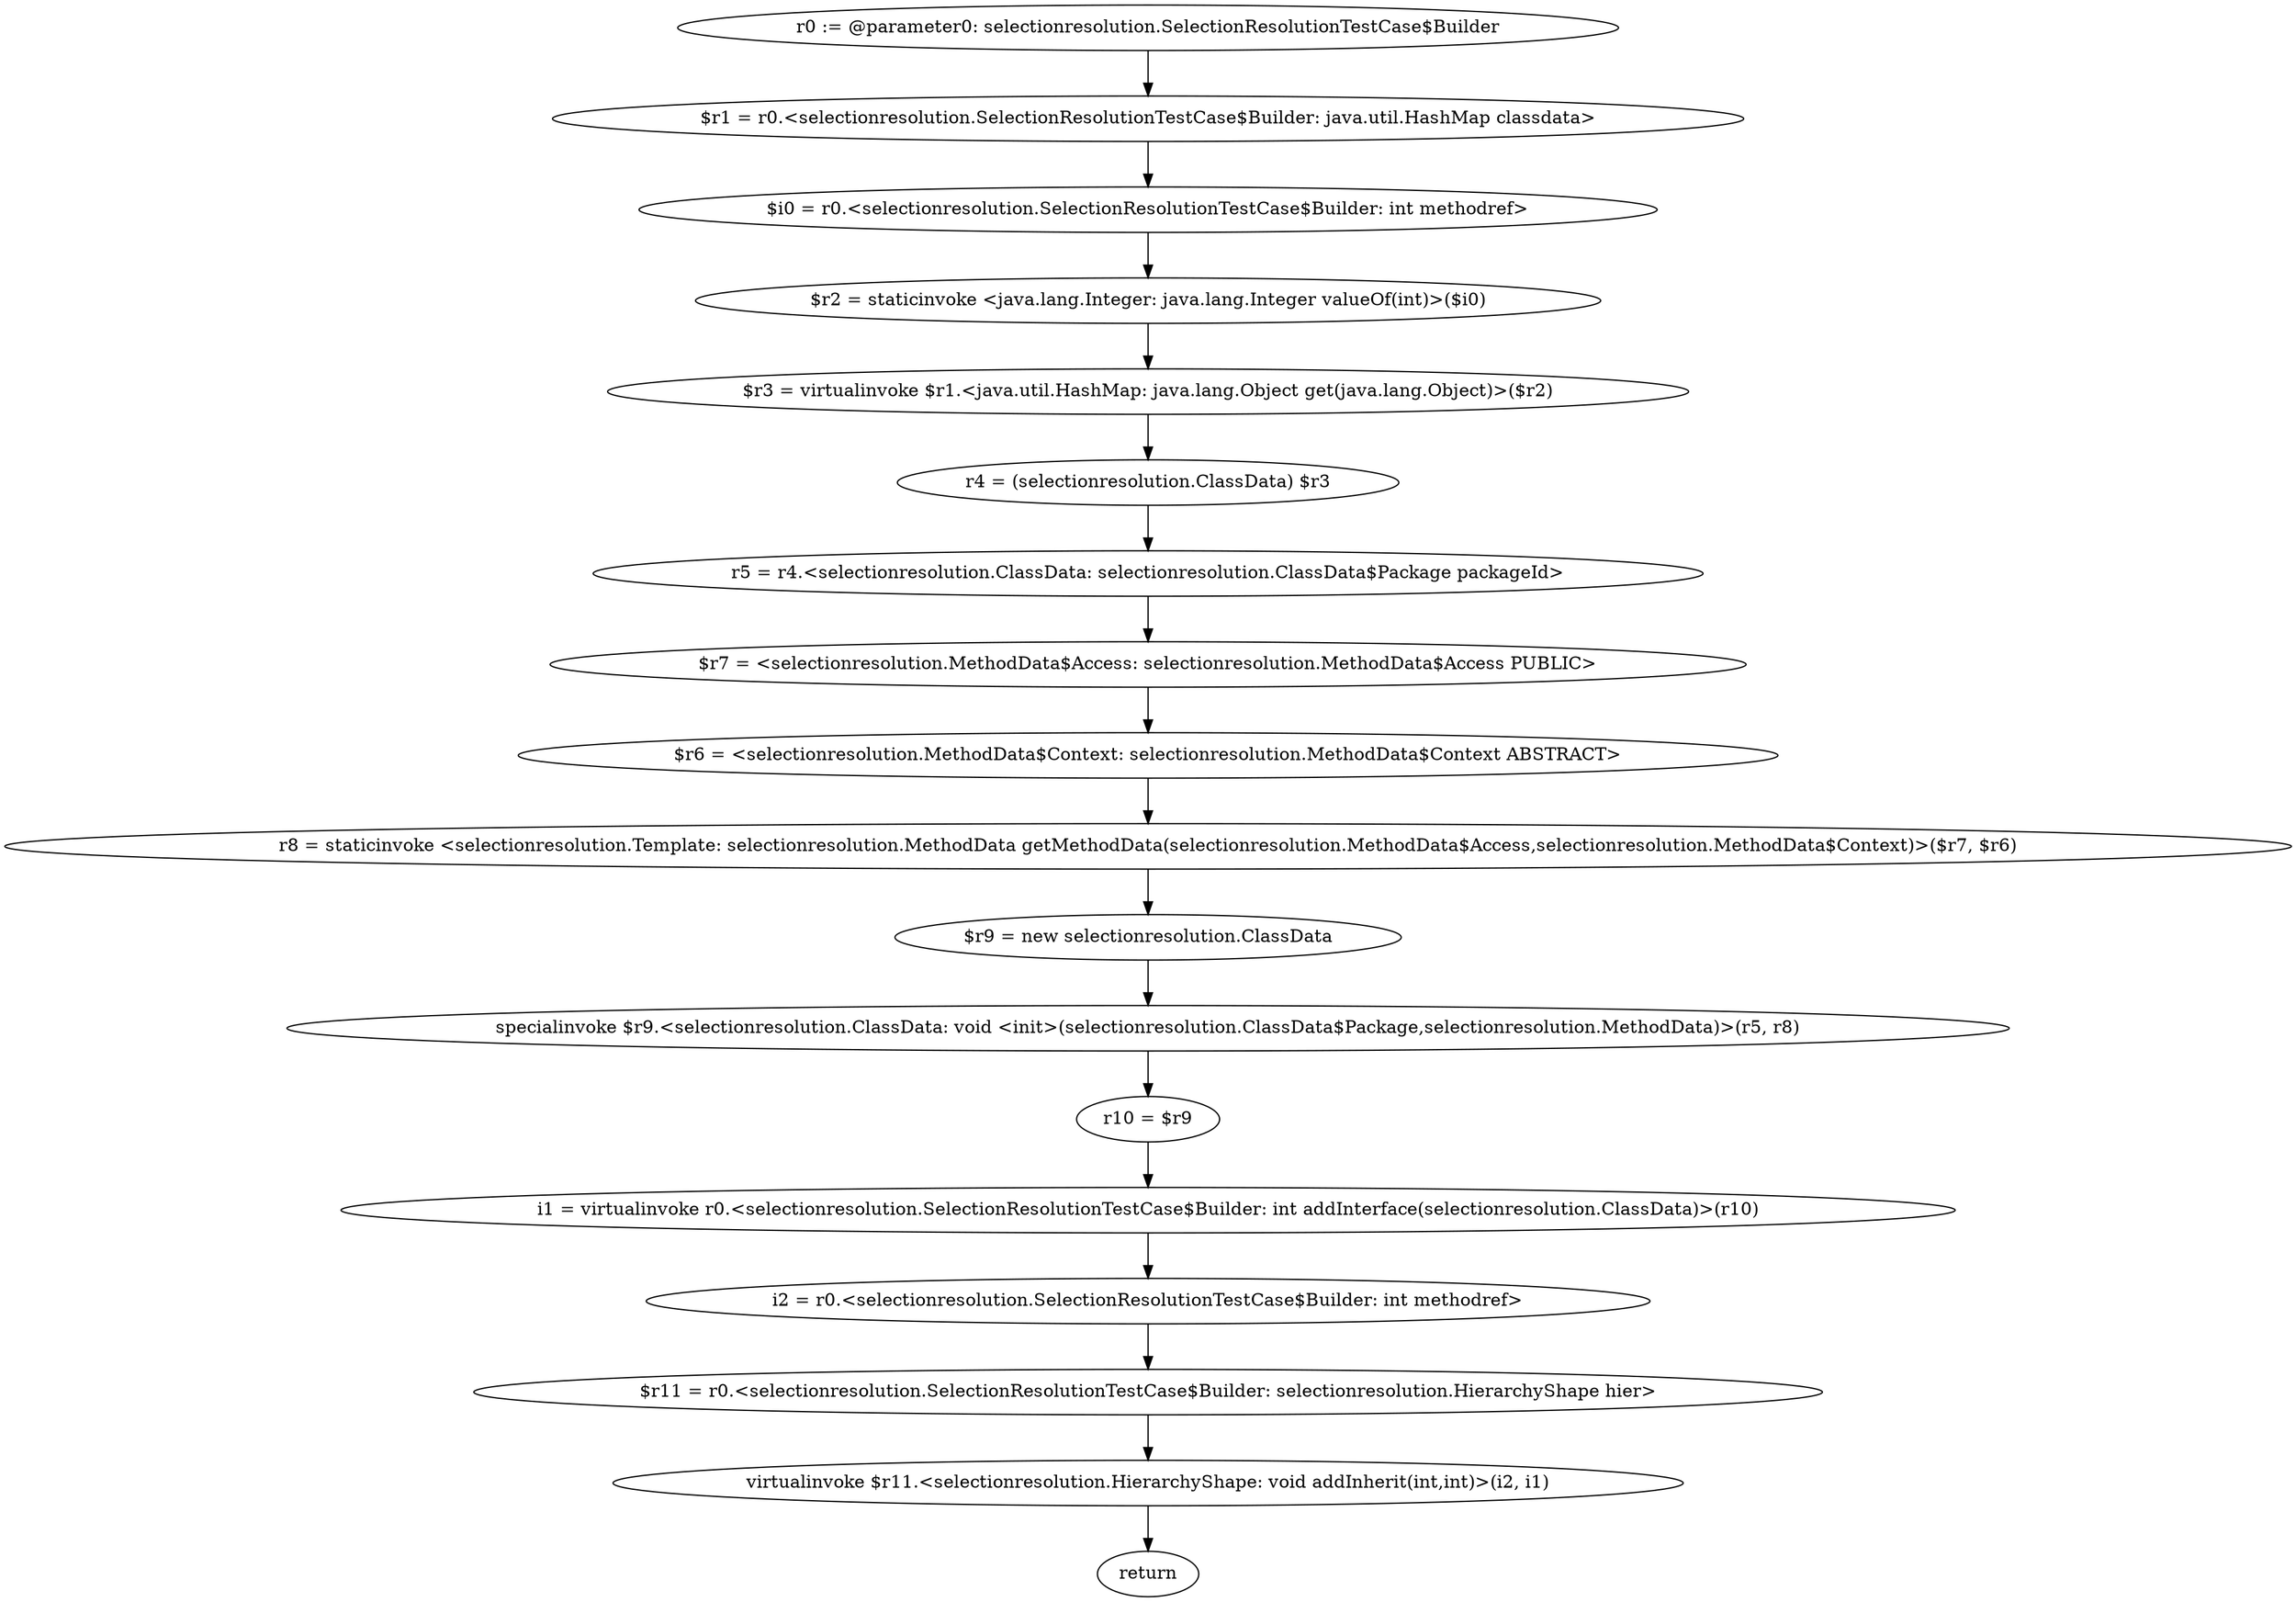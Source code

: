 digraph "unitGraph" {
    "r0 := @parameter0: selectionresolution.SelectionResolutionTestCase$Builder"
    "$r1 = r0.<selectionresolution.SelectionResolutionTestCase$Builder: java.util.HashMap classdata>"
    "$i0 = r0.<selectionresolution.SelectionResolutionTestCase$Builder: int methodref>"
    "$r2 = staticinvoke <java.lang.Integer: java.lang.Integer valueOf(int)>($i0)"
    "$r3 = virtualinvoke $r1.<java.util.HashMap: java.lang.Object get(java.lang.Object)>($r2)"
    "r4 = (selectionresolution.ClassData) $r3"
    "r5 = r4.<selectionresolution.ClassData: selectionresolution.ClassData$Package packageId>"
    "$r7 = <selectionresolution.MethodData$Access: selectionresolution.MethodData$Access PUBLIC>"
    "$r6 = <selectionresolution.MethodData$Context: selectionresolution.MethodData$Context ABSTRACT>"
    "r8 = staticinvoke <selectionresolution.Template: selectionresolution.MethodData getMethodData(selectionresolution.MethodData$Access,selectionresolution.MethodData$Context)>($r7, $r6)"
    "$r9 = new selectionresolution.ClassData"
    "specialinvoke $r9.<selectionresolution.ClassData: void <init>(selectionresolution.ClassData$Package,selectionresolution.MethodData)>(r5, r8)"
    "r10 = $r9"
    "i1 = virtualinvoke r0.<selectionresolution.SelectionResolutionTestCase$Builder: int addInterface(selectionresolution.ClassData)>(r10)"
    "i2 = r0.<selectionresolution.SelectionResolutionTestCase$Builder: int methodref>"
    "$r11 = r0.<selectionresolution.SelectionResolutionTestCase$Builder: selectionresolution.HierarchyShape hier>"
    "virtualinvoke $r11.<selectionresolution.HierarchyShape: void addInherit(int,int)>(i2, i1)"
    "return"
    "r0 := @parameter0: selectionresolution.SelectionResolutionTestCase$Builder"->"$r1 = r0.<selectionresolution.SelectionResolutionTestCase$Builder: java.util.HashMap classdata>";
    "$r1 = r0.<selectionresolution.SelectionResolutionTestCase$Builder: java.util.HashMap classdata>"->"$i0 = r0.<selectionresolution.SelectionResolutionTestCase$Builder: int methodref>";
    "$i0 = r0.<selectionresolution.SelectionResolutionTestCase$Builder: int methodref>"->"$r2 = staticinvoke <java.lang.Integer: java.lang.Integer valueOf(int)>($i0)";
    "$r2 = staticinvoke <java.lang.Integer: java.lang.Integer valueOf(int)>($i0)"->"$r3 = virtualinvoke $r1.<java.util.HashMap: java.lang.Object get(java.lang.Object)>($r2)";
    "$r3 = virtualinvoke $r1.<java.util.HashMap: java.lang.Object get(java.lang.Object)>($r2)"->"r4 = (selectionresolution.ClassData) $r3";
    "r4 = (selectionresolution.ClassData) $r3"->"r5 = r4.<selectionresolution.ClassData: selectionresolution.ClassData$Package packageId>";
    "r5 = r4.<selectionresolution.ClassData: selectionresolution.ClassData$Package packageId>"->"$r7 = <selectionresolution.MethodData$Access: selectionresolution.MethodData$Access PUBLIC>";
    "$r7 = <selectionresolution.MethodData$Access: selectionresolution.MethodData$Access PUBLIC>"->"$r6 = <selectionresolution.MethodData$Context: selectionresolution.MethodData$Context ABSTRACT>";
    "$r6 = <selectionresolution.MethodData$Context: selectionresolution.MethodData$Context ABSTRACT>"->"r8 = staticinvoke <selectionresolution.Template: selectionresolution.MethodData getMethodData(selectionresolution.MethodData$Access,selectionresolution.MethodData$Context)>($r7, $r6)";
    "r8 = staticinvoke <selectionresolution.Template: selectionresolution.MethodData getMethodData(selectionresolution.MethodData$Access,selectionresolution.MethodData$Context)>($r7, $r6)"->"$r9 = new selectionresolution.ClassData";
    "$r9 = new selectionresolution.ClassData"->"specialinvoke $r9.<selectionresolution.ClassData: void <init>(selectionresolution.ClassData$Package,selectionresolution.MethodData)>(r5, r8)";
    "specialinvoke $r9.<selectionresolution.ClassData: void <init>(selectionresolution.ClassData$Package,selectionresolution.MethodData)>(r5, r8)"->"r10 = $r9";
    "r10 = $r9"->"i1 = virtualinvoke r0.<selectionresolution.SelectionResolutionTestCase$Builder: int addInterface(selectionresolution.ClassData)>(r10)";
    "i1 = virtualinvoke r0.<selectionresolution.SelectionResolutionTestCase$Builder: int addInterface(selectionresolution.ClassData)>(r10)"->"i2 = r0.<selectionresolution.SelectionResolutionTestCase$Builder: int methodref>";
    "i2 = r0.<selectionresolution.SelectionResolutionTestCase$Builder: int methodref>"->"$r11 = r0.<selectionresolution.SelectionResolutionTestCase$Builder: selectionresolution.HierarchyShape hier>";
    "$r11 = r0.<selectionresolution.SelectionResolutionTestCase$Builder: selectionresolution.HierarchyShape hier>"->"virtualinvoke $r11.<selectionresolution.HierarchyShape: void addInherit(int,int)>(i2, i1)";
    "virtualinvoke $r11.<selectionresolution.HierarchyShape: void addInherit(int,int)>(i2, i1)"->"return";
}

